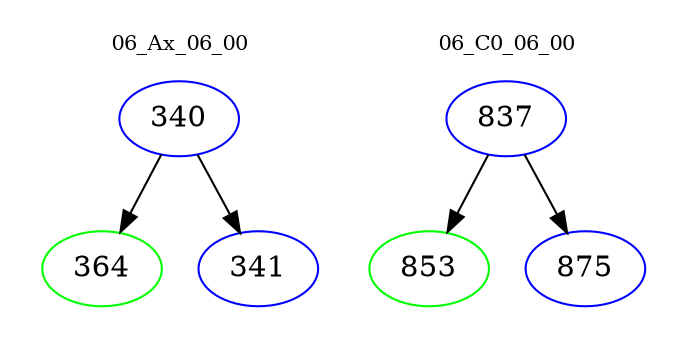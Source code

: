 digraph{
subgraph cluster_0 {
color = white
label = "06_Ax_06_00";
fontsize=10;
T0_340 [label="340", color="blue"]
T0_340 -> T0_364 [color="black"]
T0_364 [label="364", color="green"]
T0_340 -> T0_341 [color="black"]
T0_341 [label="341", color="blue"]
}
subgraph cluster_1 {
color = white
label = "06_C0_06_00";
fontsize=10;
T1_837 [label="837", color="blue"]
T1_837 -> T1_853 [color="black"]
T1_853 [label="853", color="green"]
T1_837 -> T1_875 [color="black"]
T1_875 [label="875", color="blue"]
}
}
